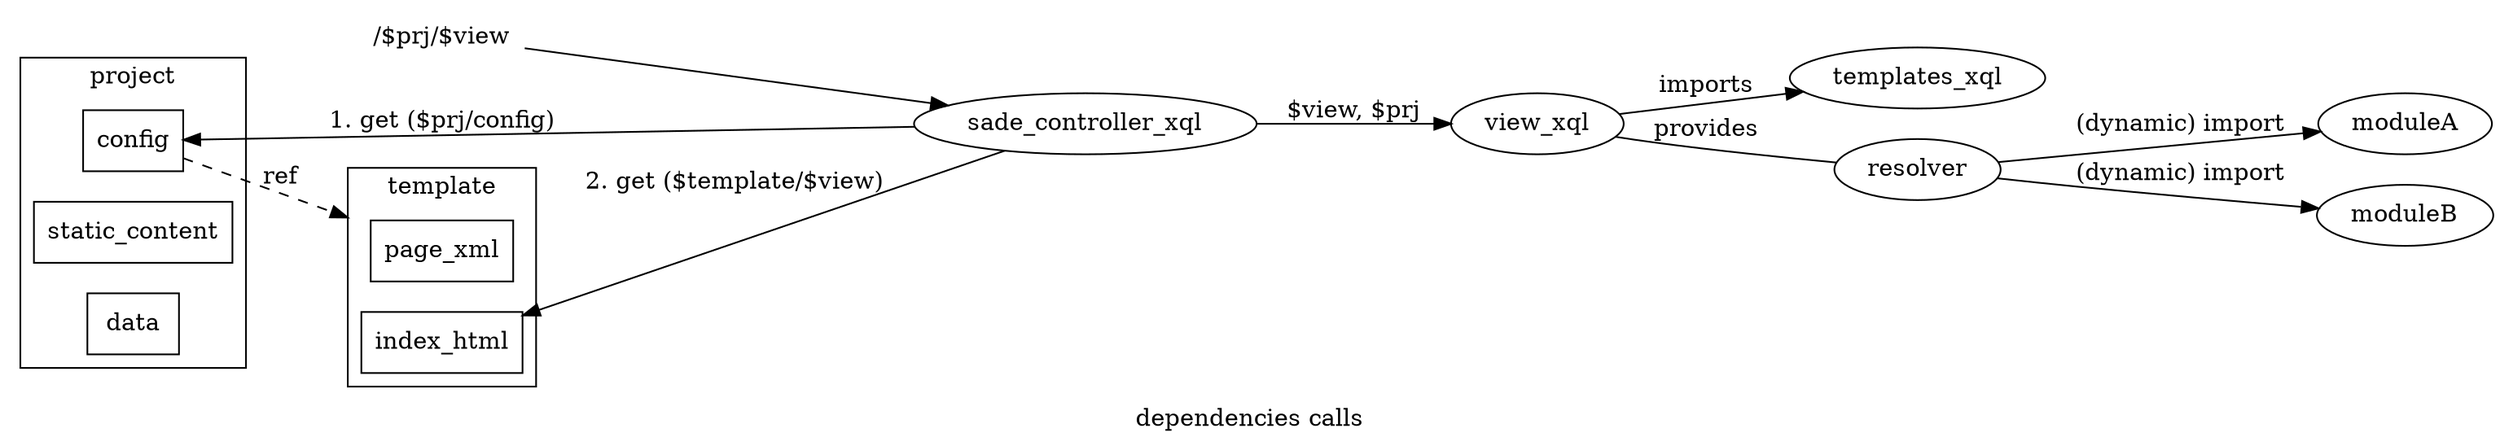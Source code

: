 /* dot -odependencies_calls.png -Tpng dependencies_calls.dot */ 
digraph dependencies_calls {
label="dependencies calls";
rankdir=LR;
compound=true;

/* variable */
node [shape=none];
req [label="/$prj/$view"];

/* functions */
node [shape=ellipse];
req -> sade_controller_xql;

moduleA;
templates_xql;
view_xql;

/* main_xqm;
projectA_index_xql -> main_xqm [label="imports"];
main_xqm -> resolver_xql [label="imports"];

*/ 

sade_controller_xql -> view_xql[label="$view, $prj"];
view_xql -> templates_xql [label="imports"];
view_xql -> resolver [dir=none, label="provides"];

resolver -> moduleA [label="(dynamic) import"];
resolver -> moduleB [label="(dynamic) import"];


/* data */
node [shape=box];
	
	subgraph cluster_templates {
		label="template";
			page_xml;
			index_html;
			
	}
	
	subgraph cluster_project{
	label="project";
			config;
			static_content;
			data;
	}
/*
	page_xml -> index_html [dir=back, label="ref", style=dashed];
	 static_content -> index_html [dir=back, label="ref", style=dashed];
	config -> page_xml [dir=back, label="ref", style=dashed]; */


/* config -> projectA_index_xql; */
config -> page_xml [label=ref, style=dashed, lhead=cluster_templates];
config -> sade_controller_xql [dir=back, label="1. get ($prj/config)"];
index_html -> sade_controller_xql [dir=back, label="2. get ($template/$view)"];
/*
moduleA -> descrA [dir=none];
moduleB -> descrB [dir=none];

descrA -> resolver_xql [constraint=false];
descrB -> resolver_xql [constraint=false];
*/

}
